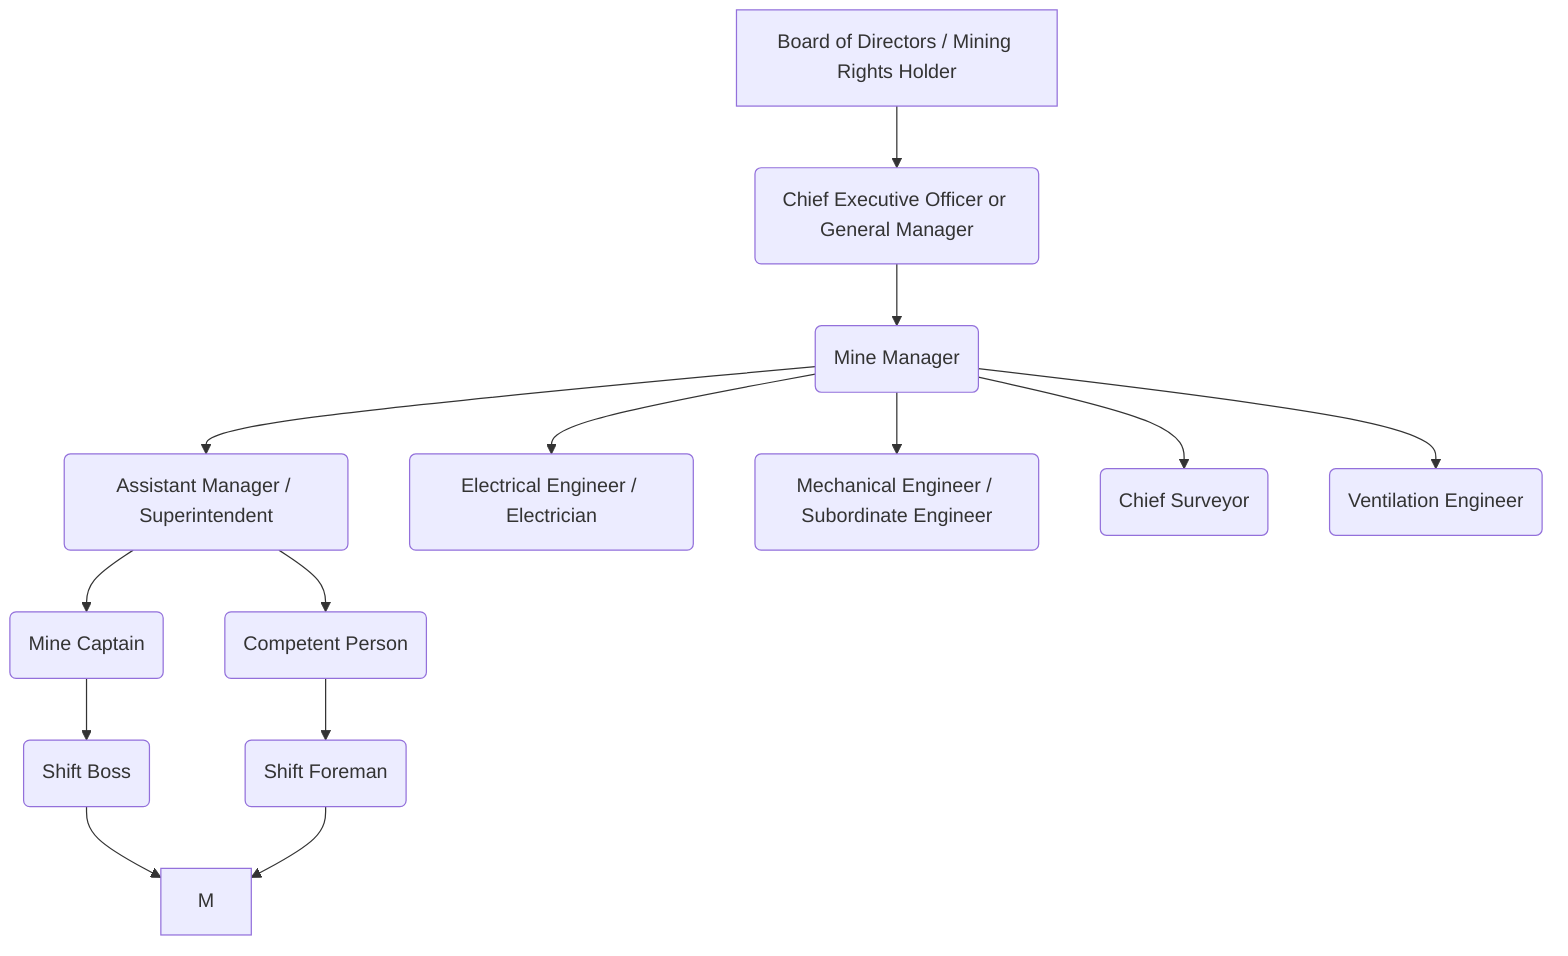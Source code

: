graph TD
    A[Board of Directors / Mining Rights Holder] --> B(Chief Executive Officer or General Manager)
    B --> C(Mine Manager)
    C --> D(Assistant Manager / Superintendent)
    D --> E(Mine Captain)
    D --> F(Competent Person)
    C --> G(Electrical Engineer / Electrician)
    C --> H(Mechanical Engineer / Subordinate Engineer)
    C --> I(Chief Surveyor)
    C --> J(Ventilation Engineer)
    E --> K(Shift Boss)
    F --> L(Shift Foreman)
    K --> M
    L --> M